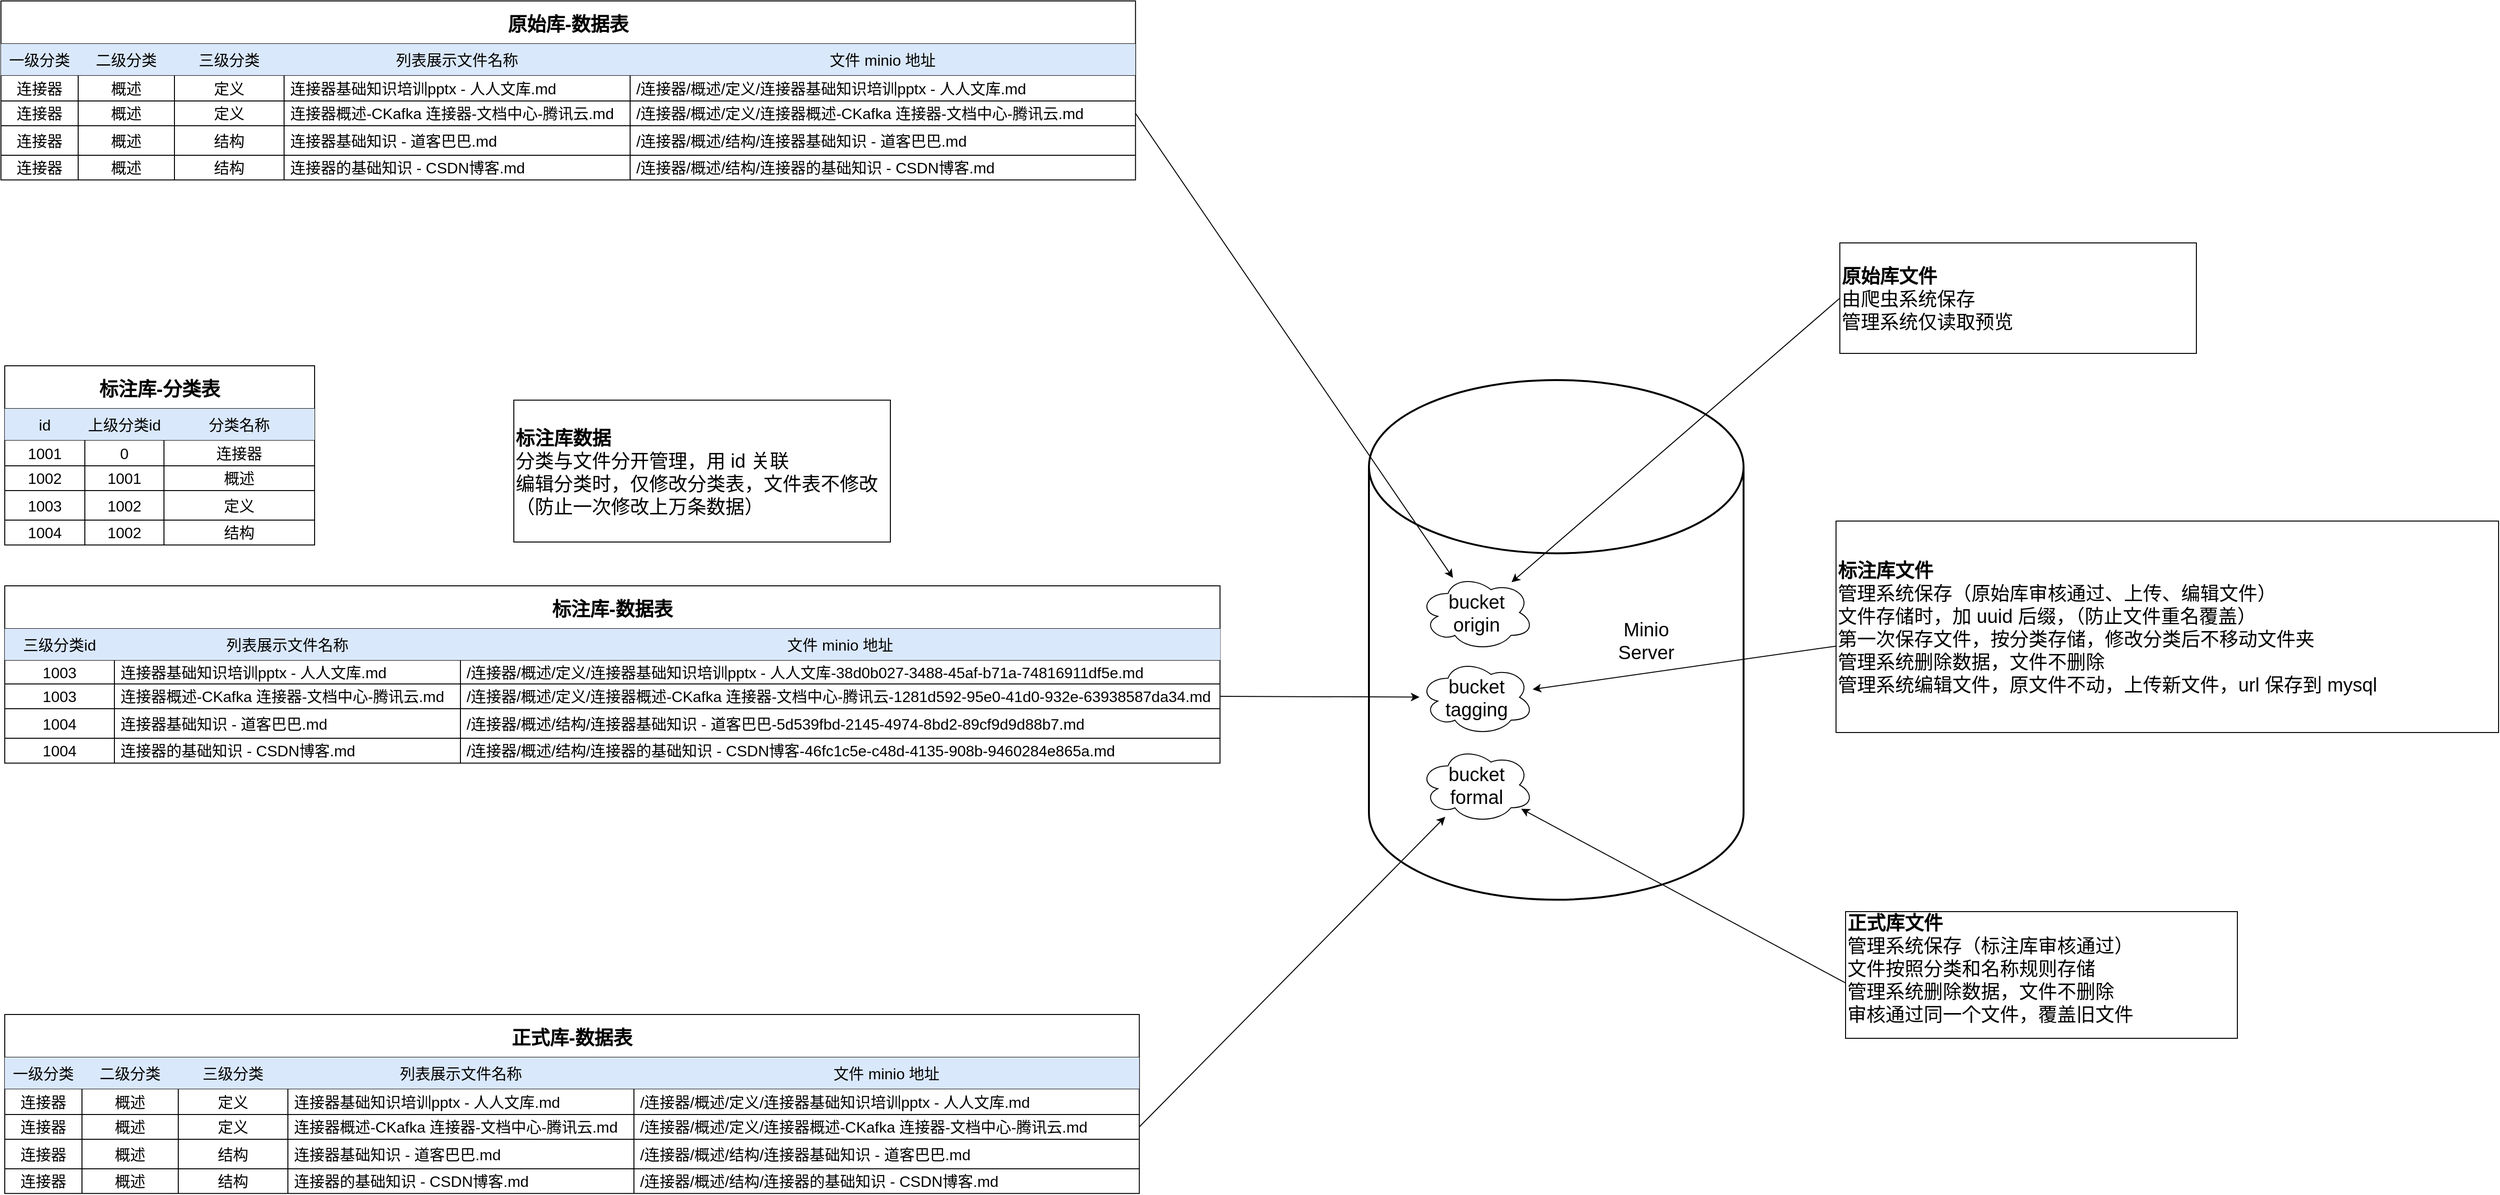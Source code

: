 <mxfile version="26.0.11">
  <diagram id="aS9pjdUC0Do7hMSleVWt" name="第 1 页">
    <mxGraphModel dx="3193" dy="1678" grid="0" gridSize="10" guides="1" tooltips="1" connect="1" arrows="1" fold="1" page="1" pageScale="1" pageWidth="3300" pageHeight="2339" background="none" math="0" shadow="0">
      <root>
        <mxCell id="0" />
        <mxCell id="1" parent="0" />
        <mxCell id="HyDP0fXbinYU09aLnzdq-5" value="原始库-数据表" style="shape=table;startSize=45;container=1;collapsible=0;childLayout=tableLayout;strokeColor=default;fontSize=20;movable=1;resizable=1;rotatable=1;deletable=1;editable=1;locked=0;connectable=1;align=center;fontStyle=1" parent="1" vertex="1">
          <mxGeometry x="142" y="184" width="1190.144" height="187.876" as="geometry" />
        </mxCell>
        <mxCell id="HyDP0fXbinYU09aLnzdq-6" value="" style="shape=tableRow;horizontal=0;startSize=0;swimlaneHead=0;swimlaneBody=0;strokeColor=inherit;top=0;left=0;bottom=0;right=0;collapsible=0;dropTarget=0;fillColor=none;points=[[0,0.5],[1,0.5]];portConstraint=eastwest;fontSize=16;" parent="HyDP0fXbinYU09aLnzdq-5" vertex="1">
          <mxGeometry y="45" width="1190.144" height="33" as="geometry" />
        </mxCell>
        <mxCell id="HyDP0fXbinYU09aLnzdq-21" value="一级分类" style="shape=partialRectangle;html=1;whiteSpace=wrap;connectable=0;strokeColor=#6c8ebf;overflow=hidden;fillColor=#dae8fc;top=0;left=0;bottom=0;right=0;pointerEvents=1;fontSize=16;align=center;" parent="HyDP0fXbinYU09aLnzdq-6" vertex="1">
          <mxGeometry width="81" height="33" as="geometry">
            <mxRectangle width="81" height="33" as="alternateBounds" />
          </mxGeometry>
        </mxCell>
        <mxCell id="HyDP0fXbinYU09aLnzdq-7" value="二级分类" style="shape=partialRectangle;html=1;whiteSpace=wrap;connectable=0;strokeColor=#6c8ebf;overflow=hidden;fillColor=#dae8fc;top=0;left=0;bottom=0;right=0;pointerEvents=1;fontSize=16;align=center;" parent="HyDP0fXbinYU09aLnzdq-6" vertex="1">
          <mxGeometry x="81" width="101" height="33" as="geometry">
            <mxRectangle width="101" height="33" as="alternateBounds" />
          </mxGeometry>
        </mxCell>
        <mxCell id="HyDP0fXbinYU09aLnzdq-8" value="三级分类" style="shape=partialRectangle;html=1;whiteSpace=wrap;connectable=0;strokeColor=#6c8ebf;overflow=hidden;fillColor=#dae8fc;top=0;left=0;bottom=0;right=0;pointerEvents=1;fontSize=16;align=center;" parent="HyDP0fXbinYU09aLnzdq-6" vertex="1">
          <mxGeometry x="182" width="115" height="33" as="geometry">
            <mxRectangle width="115" height="33" as="alternateBounds" />
          </mxGeometry>
        </mxCell>
        <mxCell id="-tEQGCjNAktsvQ3V7sKn-14" value="列表展示文件名称" style="shape=partialRectangle;html=1;whiteSpace=wrap;connectable=0;strokeColor=#6c8ebf;overflow=hidden;fillColor=#dae8fc;top=0;left=0;bottom=0;right=0;pointerEvents=1;fontSize=16;align=center;" vertex="1" parent="HyDP0fXbinYU09aLnzdq-6">
          <mxGeometry x="297" width="363" height="33" as="geometry">
            <mxRectangle width="363" height="33" as="alternateBounds" />
          </mxGeometry>
        </mxCell>
        <mxCell id="HyDP0fXbinYU09aLnzdq-9" value="文件 minio 地址" style="shape=partialRectangle;html=1;whiteSpace=wrap;connectable=0;strokeColor=#6c8ebf;overflow=hidden;fillColor=#dae8fc;top=0;left=0;bottom=0;right=0;pointerEvents=1;fontSize=16;align=center;" parent="HyDP0fXbinYU09aLnzdq-6" vertex="1">
          <mxGeometry x="660" width="530" height="33" as="geometry">
            <mxRectangle width="530" height="33" as="alternateBounds" />
          </mxGeometry>
        </mxCell>
        <mxCell id="HyDP0fXbinYU09aLnzdq-10" value="" style="shape=tableRow;horizontal=0;startSize=0;swimlaneHead=0;swimlaneBody=0;strokeColor=inherit;top=0;left=0;bottom=0;right=0;collapsible=0;dropTarget=0;fillColor=none;points=[[0,0.5],[1,0.5]];portConstraint=eastwest;fontSize=16;" parent="HyDP0fXbinYU09aLnzdq-5" vertex="1">
          <mxGeometry y="78" width="1190.144" height="27" as="geometry" />
        </mxCell>
        <mxCell id="HyDP0fXbinYU09aLnzdq-22" value="连接器" style="shape=partialRectangle;html=1;whiteSpace=wrap;connectable=0;strokeColor=inherit;overflow=hidden;fillColor=none;top=0;left=0;bottom=0;right=0;pointerEvents=1;fontSize=16;align=center;" parent="HyDP0fXbinYU09aLnzdq-10" vertex="1">
          <mxGeometry width="81" height="27" as="geometry">
            <mxRectangle width="81" height="27" as="alternateBounds" />
          </mxGeometry>
        </mxCell>
        <mxCell id="HyDP0fXbinYU09aLnzdq-11" value="概述" style="shape=partialRectangle;html=1;whiteSpace=wrap;connectable=0;strokeColor=inherit;overflow=hidden;fillColor=none;top=0;left=0;bottom=0;right=0;pointerEvents=1;fontSize=16;align=center;" parent="HyDP0fXbinYU09aLnzdq-10" vertex="1">
          <mxGeometry x="81" width="101" height="27" as="geometry">
            <mxRectangle width="101" height="27" as="alternateBounds" />
          </mxGeometry>
        </mxCell>
        <mxCell id="HyDP0fXbinYU09aLnzdq-12" value="定义" style="shape=partialRectangle;html=1;whiteSpace=wrap;connectable=0;strokeColor=inherit;overflow=hidden;fillColor=none;top=0;left=0;bottom=0;right=0;pointerEvents=1;fontSize=16;align=center;" parent="HyDP0fXbinYU09aLnzdq-10" vertex="1">
          <mxGeometry x="182" width="115" height="27" as="geometry">
            <mxRectangle width="115" height="27" as="alternateBounds" />
          </mxGeometry>
        </mxCell>
        <mxCell id="-tEQGCjNAktsvQ3V7sKn-15" value="&lt;span style=&quot;&quot;&gt;&amp;nbsp;连接器基础知识培训pptx - 人人文库.md&lt;/span&gt;" style="shape=partialRectangle;html=1;whiteSpace=wrap;connectable=0;strokeColor=inherit;overflow=hidden;fillColor=none;top=0;left=0;bottom=0;right=0;pointerEvents=1;fontSize=16;align=left;" vertex="1" parent="HyDP0fXbinYU09aLnzdq-10">
          <mxGeometry x="297" width="363" height="27" as="geometry">
            <mxRectangle width="363" height="27" as="alternateBounds" />
          </mxGeometry>
        </mxCell>
        <mxCell id="HyDP0fXbinYU09aLnzdq-13" value="&amp;nbsp;/连接器/概述/定义/连接器基础知识培训pptx - 人人文库.md" style="shape=partialRectangle;html=1;whiteSpace=wrap;connectable=0;strokeColor=inherit;overflow=hidden;fillColor=none;top=0;left=0;bottom=0;right=0;pointerEvents=1;fontSize=16;align=left;" parent="HyDP0fXbinYU09aLnzdq-10" vertex="1">
          <mxGeometry x="660" width="530" height="27" as="geometry">
            <mxRectangle width="530" height="27" as="alternateBounds" />
          </mxGeometry>
        </mxCell>
        <mxCell id="HyDP0fXbinYU09aLnzdq-14" value="" style="shape=tableRow;horizontal=0;startSize=0;swimlaneHead=0;swimlaneBody=0;strokeColor=inherit;top=0;left=0;bottom=0;right=0;collapsible=0;dropTarget=0;fillColor=none;points=[[0,0.5],[1,0.5]];portConstraint=eastwest;fontSize=16;" parent="HyDP0fXbinYU09aLnzdq-5" vertex="1">
          <mxGeometry y="105" width="1190.144" height="26" as="geometry" />
        </mxCell>
        <mxCell id="HyDP0fXbinYU09aLnzdq-23" value="连接器" style="shape=partialRectangle;html=1;whiteSpace=wrap;connectable=0;strokeColor=inherit;overflow=hidden;fillColor=none;top=0;left=0;bottom=0;right=0;pointerEvents=1;fontSize=16;align=center;" parent="HyDP0fXbinYU09aLnzdq-14" vertex="1">
          <mxGeometry width="81" height="26" as="geometry">
            <mxRectangle width="81" height="26" as="alternateBounds" />
          </mxGeometry>
        </mxCell>
        <mxCell id="HyDP0fXbinYU09aLnzdq-15" value="概述" style="shape=partialRectangle;html=1;whiteSpace=wrap;connectable=0;strokeColor=inherit;overflow=hidden;fillColor=none;top=0;left=0;bottom=0;right=0;pointerEvents=1;fontSize=16;align=center;" parent="HyDP0fXbinYU09aLnzdq-14" vertex="1">
          <mxGeometry x="81" width="101" height="26" as="geometry">
            <mxRectangle width="101" height="26" as="alternateBounds" />
          </mxGeometry>
        </mxCell>
        <mxCell id="HyDP0fXbinYU09aLnzdq-16" value="定义" style="shape=partialRectangle;html=1;whiteSpace=wrap;connectable=0;strokeColor=inherit;overflow=hidden;fillColor=none;top=0;left=0;bottom=0;right=0;pointerEvents=1;fontSize=16;align=center;" parent="HyDP0fXbinYU09aLnzdq-14" vertex="1">
          <mxGeometry x="182" width="115" height="26" as="geometry">
            <mxRectangle width="115" height="26" as="alternateBounds" />
          </mxGeometry>
        </mxCell>
        <mxCell id="-tEQGCjNAktsvQ3V7sKn-16" value="&amp;nbsp;连接器概述-CKafka 连接器-文档中心-腾讯云.md" style="shape=partialRectangle;html=1;whiteSpace=wrap;connectable=0;strokeColor=inherit;overflow=hidden;fillColor=none;top=0;left=0;bottom=0;right=0;pointerEvents=1;fontSize=16;align=left;" vertex="1" parent="HyDP0fXbinYU09aLnzdq-14">
          <mxGeometry x="297" width="363" height="26" as="geometry">
            <mxRectangle width="363" height="26" as="alternateBounds" />
          </mxGeometry>
        </mxCell>
        <mxCell id="HyDP0fXbinYU09aLnzdq-17" value="&amp;nbsp;/连接器/概述/定义/连接器概述-CKafka 连接器-文档中心-腾讯云.md" style="shape=partialRectangle;html=1;whiteSpace=wrap;connectable=0;strokeColor=inherit;overflow=hidden;fillColor=none;top=0;left=0;bottom=0;right=0;pointerEvents=1;fontSize=16;align=left;" parent="HyDP0fXbinYU09aLnzdq-14" vertex="1">
          <mxGeometry x="660" width="530" height="26" as="geometry">
            <mxRectangle width="530" height="26" as="alternateBounds" />
          </mxGeometry>
        </mxCell>
        <mxCell id="HyDP0fXbinYU09aLnzdq-30" style="shape=tableRow;horizontal=0;startSize=0;swimlaneHead=0;swimlaneBody=0;strokeColor=inherit;top=0;left=0;bottom=0;right=0;collapsible=0;dropTarget=0;fillColor=none;points=[[0,0.5],[1,0.5]];portConstraint=eastwest;fontSize=16;" parent="HyDP0fXbinYU09aLnzdq-5" vertex="1">
          <mxGeometry y="131" width="1190.144" height="31" as="geometry" />
        </mxCell>
        <mxCell id="HyDP0fXbinYU09aLnzdq-31" value="连接器" style="shape=partialRectangle;html=1;whiteSpace=wrap;connectable=0;strokeColor=inherit;overflow=hidden;fillColor=none;top=0;left=0;bottom=0;right=0;pointerEvents=1;fontSize=16;align=center;" parent="HyDP0fXbinYU09aLnzdq-30" vertex="1">
          <mxGeometry width="81" height="31" as="geometry">
            <mxRectangle width="81" height="31" as="alternateBounds" />
          </mxGeometry>
        </mxCell>
        <mxCell id="HyDP0fXbinYU09aLnzdq-32" value="概述" style="shape=partialRectangle;html=1;whiteSpace=wrap;connectable=0;strokeColor=inherit;overflow=hidden;fillColor=none;top=0;left=0;bottom=0;right=0;pointerEvents=1;fontSize=16;align=center;" parent="HyDP0fXbinYU09aLnzdq-30" vertex="1">
          <mxGeometry x="81" width="101" height="31" as="geometry">
            <mxRectangle width="101" height="31" as="alternateBounds" />
          </mxGeometry>
        </mxCell>
        <mxCell id="HyDP0fXbinYU09aLnzdq-33" value="结构" style="shape=partialRectangle;html=1;whiteSpace=wrap;connectable=0;strokeColor=inherit;overflow=hidden;fillColor=none;top=0;left=0;bottom=0;right=0;pointerEvents=1;fontSize=16;align=center;" parent="HyDP0fXbinYU09aLnzdq-30" vertex="1">
          <mxGeometry x="182" width="115" height="31" as="geometry">
            <mxRectangle width="115" height="31" as="alternateBounds" />
          </mxGeometry>
        </mxCell>
        <mxCell id="-tEQGCjNAktsvQ3V7sKn-17" value="&amp;nbsp;连接器基础知识 - 道客巴巴.md" style="shape=partialRectangle;html=1;whiteSpace=wrap;connectable=0;strokeColor=inherit;overflow=hidden;fillColor=none;top=0;left=0;bottom=0;right=0;pointerEvents=1;fontSize=16;align=left;" vertex="1" parent="HyDP0fXbinYU09aLnzdq-30">
          <mxGeometry x="297" width="363" height="31" as="geometry">
            <mxRectangle width="363" height="31" as="alternateBounds" />
          </mxGeometry>
        </mxCell>
        <mxCell id="HyDP0fXbinYU09aLnzdq-34" value="&amp;nbsp;/连接器/概述/结构/连接器基础知识 - 道客巴巴.md" style="shape=partialRectangle;html=1;whiteSpace=wrap;connectable=0;strokeColor=inherit;overflow=hidden;fillColor=none;top=0;left=0;bottom=0;right=0;pointerEvents=1;fontSize=16;align=left;" parent="HyDP0fXbinYU09aLnzdq-30" vertex="1">
          <mxGeometry x="660" width="530" height="31" as="geometry">
            <mxRectangle width="530" height="31" as="alternateBounds" />
          </mxGeometry>
        </mxCell>
        <mxCell id="HyDP0fXbinYU09aLnzdq-35" style="shape=tableRow;horizontal=0;startSize=0;swimlaneHead=0;swimlaneBody=0;strokeColor=inherit;top=0;left=0;bottom=0;right=0;collapsible=0;dropTarget=0;fillColor=none;points=[[0,0.5],[1,0.5]];portConstraint=eastwest;fontSize=16;" parent="HyDP0fXbinYU09aLnzdq-5" vertex="1">
          <mxGeometry y="162" width="1190.144" height="26" as="geometry" />
        </mxCell>
        <mxCell id="HyDP0fXbinYU09aLnzdq-36" value="连接器" style="shape=partialRectangle;html=1;whiteSpace=wrap;connectable=0;strokeColor=inherit;overflow=hidden;fillColor=none;top=0;left=0;bottom=0;right=0;pointerEvents=1;fontSize=16;align=center;" parent="HyDP0fXbinYU09aLnzdq-35" vertex="1">
          <mxGeometry width="81" height="26" as="geometry">
            <mxRectangle width="81" height="26" as="alternateBounds" />
          </mxGeometry>
        </mxCell>
        <mxCell id="HyDP0fXbinYU09aLnzdq-37" value="概述" style="shape=partialRectangle;html=1;whiteSpace=wrap;connectable=0;strokeColor=inherit;overflow=hidden;fillColor=none;top=0;left=0;bottom=0;right=0;pointerEvents=1;fontSize=16;align=center;" parent="HyDP0fXbinYU09aLnzdq-35" vertex="1">
          <mxGeometry x="81" width="101" height="26" as="geometry">
            <mxRectangle width="101" height="26" as="alternateBounds" />
          </mxGeometry>
        </mxCell>
        <mxCell id="HyDP0fXbinYU09aLnzdq-38" value="结构" style="shape=partialRectangle;html=1;whiteSpace=wrap;connectable=0;strokeColor=inherit;overflow=hidden;fillColor=none;top=0;left=0;bottom=0;right=0;pointerEvents=1;fontSize=16;align=center;" parent="HyDP0fXbinYU09aLnzdq-35" vertex="1">
          <mxGeometry x="182" width="115" height="26" as="geometry">
            <mxRectangle width="115" height="26" as="alternateBounds" />
          </mxGeometry>
        </mxCell>
        <mxCell id="-tEQGCjNAktsvQ3V7sKn-18" value="&amp;nbsp;连接器的基础知识 - CSDN博客.md" style="shape=partialRectangle;html=1;whiteSpace=wrap;connectable=0;strokeColor=inherit;overflow=hidden;fillColor=none;top=0;left=0;bottom=0;right=0;pointerEvents=1;fontSize=16;align=left;" vertex="1" parent="HyDP0fXbinYU09aLnzdq-35">
          <mxGeometry x="297" width="363" height="26" as="geometry">
            <mxRectangle width="363" height="26" as="alternateBounds" />
          </mxGeometry>
        </mxCell>
        <mxCell id="HyDP0fXbinYU09aLnzdq-39" value="&amp;nbsp;/连接器/概述/结构/连接器的基础知识 - CSDN博客.md" style="shape=partialRectangle;html=1;whiteSpace=wrap;connectable=0;strokeColor=inherit;overflow=hidden;fillColor=none;top=0;left=0;bottom=0;right=0;pointerEvents=1;fontSize=16;align=left;" parent="HyDP0fXbinYU09aLnzdq-35" vertex="1">
          <mxGeometry x="660" width="530" height="26" as="geometry">
            <mxRectangle width="530" height="26" as="alternateBounds" />
          </mxGeometry>
        </mxCell>
        <mxCell id="HyDP0fXbinYU09aLnzdq-201" value="&lt;div&gt;&lt;span style=&quot;background-color: transparent; color: light-dark(rgb(0, 0, 0), rgb(255, 255, 255));&quot;&gt;&amp;nbsp; &amp;nbsp; &amp;nbsp; &amp;nbsp; &amp;nbsp; &amp;nbsp; &amp;nbsp; &amp;nbsp; &amp;nbsp; &amp;nbsp; &amp;nbsp; &amp;nbsp; &amp;nbsp; &amp;nbsp; &amp;nbsp; &amp;nbsp; &amp;nbsp; Minio&lt;/span&gt;&lt;/div&gt;&lt;div&gt;&lt;span style=&quot;background-color: transparent; color: light-dark(rgb(0, 0, 0), rgb(255, 255, 255));&quot;&gt;&amp;nbsp; &amp;nbsp; &amp;nbsp; &amp;nbsp; &amp;nbsp; &amp;nbsp; &amp;nbsp; &amp;nbsp; &amp;nbsp; &amp;nbsp; &amp;nbsp; &amp;nbsp; &amp;nbsp; &amp;nbsp; &amp;nbsp; &amp;nbsp; &amp;nbsp; Server&lt;/span&gt;&lt;/div&gt;" style="strokeWidth=2;html=1;shape=mxgraph.flowchart.database;whiteSpace=wrap;fontSize=20;" parent="1" vertex="1">
          <mxGeometry x="1577" y="582" width="393" height="545.5" as="geometry" />
        </mxCell>
        <mxCell id="-tEQGCjNAktsvQ3V7sKn-1" value="bucket&lt;div&gt;origin&lt;/div&gt;" style="ellipse;shape=cloud;whiteSpace=wrap;html=1;fontSize=20;" vertex="1" parent="1">
          <mxGeometry x="1630" y="786" width="120" height="80" as="geometry" />
        </mxCell>
        <mxCell id="-tEQGCjNAktsvQ3V7sKn-2" value="bucket&lt;div&gt;tagging&lt;/div&gt;" style="ellipse;shape=cloud;whiteSpace=wrap;html=1;fontSize=20;" vertex="1" parent="1">
          <mxGeometry x="1630" y="875" width="120" height="80" as="geometry" />
        </mxCell>
        <mxCell id="-tEQGCjNAktsvQ3V7sKn-3" value="bucket&lt;div&gt;formal&lt;/div&gt;" style="ellipse;shape=cloud;whiteSpace=wrap;html=1;fontSize=20;" vertex="1" parent="1">
          <mxGeometry x="1630" y="967" width="120" height="80" as="geometry" />
        </mxCell>
        <mxCell id="-tEQGCjNAktsvQ3V7sKn-8" value="" style="endArrow=classic;html=1;rounded=0;fontSize=20;exitX=1;exitY=0.5;exitDx=0;exitDy=0;" edge="1" parent="1" source="HyDP0fXbinYU09aLnzdq-14" target="-tEQGCjNAktsvQ3V7sKn-1">
          <mxGeometry width="50" height="50" relative="1" as="geometry">
            <mxPoint x="1205" y="250" as="sourcePoint" />
            <mxPoint x="1404" y="414" as="targetPoint" />
          </mxGeometry>
        </mxCell>
        <mxCell id="-tEQGCjNAktsvQ3V7sKn-23" value="标注库-数据表" style="shape=table;startSize=45;container=1;collapsible=0;childLayout=tableLayout;strokeColor=default;fontSize=20;movable=1;resizable=1;rotatable=1;deletable=1;editable=1;locked=0;connectable=1;align=center;fontStyle=1" vertex="1" parent="1">
          <mxGeometry x="146" y="798" width="1274.788" height="186.138" as="geometry" />
        </mxCell>
        <mxCell id="-tEQGCjNAktsvQ3V7sKn-24" value="" style="shape=tableRow;horizontal=0;startSize=0;swimlaneHead=0;swimlaneBody=0;strokeColor=inherit;top=0;left=0;bottom=0;right=0;collapsible=0;dropTarget=0;fillColor=none;points=[[0,0.5],[1,0.5]];portConstraint=eastwest;fontSize=16;" vertex="1" parent="-tEQGCjNAktsvQ3V7sKn-23">
          <mxGeometry y="45" width="1274.788" height="33" as="geometry" />
        </mxCell>
        <mxCell id="-tEQGCjNAktsvQ3V7sKn-27" value="三级分类id" style="shape=partialRectangle;html=1;whiteSpace=wrap;connectable=0;strokeColor=#6c8ebf;overflow=hidden;fillColor=#dae8fc;top=0;left=0;bottom=0;right=0;pointerEvents=1;fontSize=16;align=center;" vertex="1" parent="-tEQGCjNAktsvQ3V7sKn-24">
          <mxGeometry width="115" height="33" as="geometry">
            <mxRectangle width="115" height="33" as="alternateBounds" />
          </mxGeometry>
        </mxCell>
        <mxCell id="-tEQGCjNAktsvQ3V7sKn-28" value="列表展示文件名称" style="shape=partialRectangle;html=1;whiteSpace=wrap;connectable=0;strokeColor=#6c8ebf;overflow=hidden;fillColor=#dae8fc;top=0;left=0;bottom=0;right=0;pointerEvents=1;fontSize=16;align=center;" vertex="1" parent="-tEQGCjNAktsvQ3V7sKn-24">
          <mxGeometry x="115" width="363" height="33" as="geometry">
            <mxRectangle width="363" height="33" as="alternateBounds" />
          </mxGeometry>
        </mxCell>
        <mxCell id="-tEQGCjNAktsvQ3V7sKn-29" value="文件 minio 地址" style="shape=partialRectangle;html=1;whiteSpace=wrap;connectable=0;strokeColor=#6c8ebf;overflow=hidden;fillColor=#dae8fc;top=0;left=0;bottom=0;right=0;pointerEvents=1;fontSize=16;align=center;" vertex="1" parent="-tEQGCjNAktsvQ3V7sKn-24">
          <mxGeometry x="478" width="797" height="33" as="geometry">
            <mxRectangle width="797" height="33" as="alternateBounds" />
          </mxGeometry>
        </mxCell>
        <mxCell id="-tEQGCjNAktsvQ3V7sKn-30" value="" style="shape=tableRow;horizontal=0;startSize=0;swimlaneHead=0;swimlaneBody=0;strokeColor=inherit;top=0;left=0;bottom=0;right=0;collapsible=0;dropTarget=0;fillColor=none;points=[[0,0.5],[1,0.5]];portConstraint=eastwest;fontSize=16;" vertex="1" parent="-tEQGCjNAktsvQ3V7sKn-23">
          <mxGeometry y="78" width="1274.788" height="25" as="geometry" />
        </mxCell>
        <mxCell id="-tEQGCjNAktsvQ3V7sKn-33" value="1003" style="shape=partialRectangle;html=1;whiteSpace=wrap;connectable=0;strokeColor=inherit;overflow=hidden;fillColor=none;top=0;left=0;bottom=0;right=0;pointerEvents=1;fontSize=16;align=center;" vertex="1" parent="-tEQGCjNAktsvQ3V7sKn-30">
          <mxGeometry width="115" height="25" as="geometry">
            <mxRectangle width="115" height="25" as="alternateBounds" />
          </mxGeometry>
        </mxCell>
        <mxCell id="-tEQGCjNAktsvQ3V7sKn-34" value="&lt;span style=&quot;&quot;&gt;&amp;nbsp;连接器基础知识培训pptx - 人人文库.md&lt;/span&gt;" style="shape=partialRectangle;html=1;whiteSpace=wrap;connectable=0;strokeColor=inherit;overflow=hidden;fillColor=none;top=0;left=0;bottom=0;right=0;pointerEvents=1;fontSize=16;align=left;" vertex="1" parent="-tEQGCjNAktsvQ3V7sKn-30">
          <mxGeometry x="115" width="363" height="25" as="geometry">
            <mxRectangle width="363" height="25" as="alternateBounds" />
          </mxGeometry>
        </mxCell>
        <mxCell id="-tEQGCjNAktsvQ3V7sKn-35" value="&amp;nbsp;/连接器/概述/定义/连接器基础知识培训pptx - 人人文库-38d0b027-3488-45af-b71a-74816911df5e.md" style="shape=partialRectangle;html=1;whiteSpace=wrap;connectable=0;strokeColor=inherit;overflow=hidden;fillColor=none;top=0;left=0;bottom=0;right=0;pointerEvents=1;fontSize=16;align=left;" vertex="1" parent="-tEQGCjNAktsvQ3V7sKn-30">
          <mxGeometry x="478" width="797" height="25" as="geometry">
            <mxRectangle width="797" height="25" as="alternateBounds" />
          </mxGeometry>
        </mxCell>
        <mxCell id="-tEQGCjNAktsvQ3V7sKn-36" value="" style="shape=tableRow;horizontal=0;startSize=0;swimlaneHead=0;swimlaneBody=0;strokeColor=inherit;top=0;left=0;bottom=0;right=0;collapsible=0;dropTarget=0;fillColor=none;points=[[0,0.5],[1,0.5]];portConstraint=eastwest;fontSize=16;" vertex="1" parent="-tEQGCjNAktsvQ3V7sKn-23">
          <mxGeometry y="103" width="1274.788" height="26" as="geometry" />
        </mxCell>
        <mxCell id="-tEQGCjNAktsvQ3V7sKn-39" value="1003" style="shape=partialRectangle;html=1;whiteSpace=wrap;connectable=0;strokeColor=inherit;overflow=hidden;fillColor=none;top=0;left=0;bottom=0;right=0;pointerEvents=1;fontSize=16;align=center;" vertex="1" parent="-tEQGCjNAktsvQ3V7sKn-36">
          <mxGeometry width="115" height="26" as="geometry">
            <mxRectangle width="115" height="26" as="alternateBounds" />
          </mxGeometry>
        </mxCell>
        <mxCell id="-tEQGCjNAktsvQ3V7sKn-40" value="&amp;nbsp;连接器概述-CKafka 连接器-文档中心-腾讯云.md" style="shape=partialRectangle;html=1;whiteSpace=wrap;connectable=0;strokeColor=inherit;overflow=hidden;fillColor=none;top=0;left=0;bottom=0;right=0;pointerEvents=1;fontSize=16;align=left;" vertex="1" parent="-tEQGCjNAktsvQ3V7sKn-36">
          <mxGeometry x="115" width="363" height="26" as="geometry">
            <mxRectangle width="363" height="26" as="alternateBounds" />
          </mxGeometry>
        </mxCell>
        <mxCell id="-tEQGCjNAktsvQ3V7sKn-41" value="&amp;nbsp;/连接器/概述/定义/连接器概述-CKafka 连接器-文档中心-腾讯云-1281d592-95e0-41d0-932e-63938587da34.md" style="shape=partialRectangle;html=1;whiteSpace=wrap;connectable=0;strokeColor=inherit;overflow=hidden;fillColor=none;top=0;left=0;bottom=0;right=0;pointerEvents=1;fontSize=16;align=left;" vertex="1" parent="-tEQGCjNAktsvQ3V7sKn-36">
          <mxGeometry x="478" width="797" height="26" as="geometry">
            <mxRectangle width="797" height="26" as="alternateBounds" />
          </mxGeometry>
        </mxCell>
        <mxCell id="-tEQGCjNAktsvQ3V7sKn-42" style="shape=tableRow;horizontal=0;startSize=0;swimlaneHead=0;swimlaneBody=0;strokeColor=inherit;top=0;left=0;bottom=0;right=0;collapsible=0;dropTarget=0;fillColor=none;points=[[0,0.5],[1,0.5]];portConstraint=eastwest;fontSize=16;" vertex="1" parent="-tEQGCjNAktsvQ3V7sKn-23">
          <mxGeometry y="129" width="1274.788" height="31" as="geometry" />
        </mxCell>
        <mxCell id="-tEQGCjNAktsvQ3V7sKn-45" value="1004" style="shape=partialRectangle;html=1;whiteSpace=wrap;connectable=0;strokeColor=inherit;overflow=hidden;fillColor=none;top=0;left=0;bottom=0;right=0;pointerEvents=1;fontSize=16;align=center;" vertex="1" parent="-tEQGCjNAktsvQ3V7sKn-42">
          <mxGeometry width="115" height="31" as="geometry">
            <mxRectangle width="115" height="31" as="alternateBounds" />
          </mxGeometry>
        </mxCell>
        <mxCell id="-tEQGCjNAktsvQ3V7sKn-46" value="&amp;nbsp;连接器基础知识 - 道客巴巴.md" style="shape=partialRectangle;html=1;whiteSpace=wrap;connectable=0;strokeColor=inherit;overflow=hidden;fillColor=none;top=0;left=0;bottom=0;right=0;pointerEvents=1;fontSize=16;align=left;" vertex="1" parent="-tEQGCjNAktsvQ3V7sKn-42">
          <mxGeometry x="115" width="363" height="31" as="geometry">
            <mxRectangle width="363" height="31" as="alternateBounds" />
          </mxGeometry>
        </mxCell>
        <mxCell id="-tEQGCjNAktsvQ3V7sKn-47" value="&amp;nbsp;/连接器/概述/结构/连接器基础知识 - 道客巴巴-5d539fbd-2145-4974-8bd2-89cf9d9d88b7.md" style="shape=partialRectangle;html=1;whiteSpace=wrap;connectable=0;strokeColor=inherit;overflow=hidden;fillColor=none;top=0;left=0;bottom=0;right=0;pointerEvents=1;fontSize=16;align=left;" vertex="1" parent="-tEQGCjNAktsvQ3V7sKn-42">
          <mxGeometry x="478" width="797" height="31" as="geometry">
            <mxRectangle width="797" height="31" as="alternateBounds" />
          </mxGeometry>
        </mxCell>
        <mxCell id="-tEQGCjNAktsvQ3V7sKn-48" style="shape=tableRow;horizontal=0;startSize=0;swimlaneHead=0;swimlaneBody=0;strokeColor=inherit;top=0;left=0;bottom=0;right=0;collapsible=0;dropTarget=0;fillColor=none;points=[[0,0.5],[1,0.5]];portConstraint=eastwest;fontSize=16;" vertex="1" parent="-tEQGCjNAktsvQ3V7sKn-23">
          <mxGeometry y="160" width="1274.788" height="26" as="geometry" />
        </mxCell>
        <mxCell id="-tEQGCjNAktsvQ3V7sKn-51" value="1004" style="shape=partialRectangle;html=1;whiteSpace=wrap;connectable=0;strokeColor=inherit;overflow=hidden;fillColor=none;top=0;left=0;bottom=0;right=0;pointerEvents=1;fontSize=16;align=center;" vertex="1" parent="-tEQGCjNAktsvQ3V7sKn-48">
          <mxGeometry width="115" height="26" as="geometry">
            <mxRectangle width="115" height="26" as="alternateBounds" />
          </mxGeometry>
        </mxCell>
        <mxCell id="-tEQGCjNAktsvQ3V7sKn-52" value="&amp;nbsp;连接器的基础知识 - CSDN博客.md" style="shape=partialRectangle;html=1;whiteSpace=wrap;connectable=0;strokeColor=inherit;overflow=hidden;fillColor=none;top=0;left=0;bottom=0;right=0;pointerEvents=1;fontSize=16;align=left;" vertex="1" parent="-tEQGCjNAktsvQ3V7sKn-48">
          <mxGeometry x="115" width="363" height="26" as="geometry">
            <mxRectangle width="363" height="26" as="alternateBounds" />
          </mxGeometry>
        </mxCell>
        <mxCell id="-tEQGCjNAktsvQ3V7sKn-53" value="&amp;nbsp;/连接器/概述/结构/连接器的基础知识 - CSDN博客-46fc1c5e-c48d-4135-908b-9460284e865a.md" style="shape=partialRectangle;html=1;whiteSpace=wrap;connectable=0;strokeColor=inherit;overflow=hidden;fillColor=none;top=0;left=0;bottom=0;right=0;pointerEvents=1;fontSize=16;align=left;" vertex="1" parent="-tEQGCjNAktsvQ3V7sKn-48">
          <mxGeometry x="478" width="797" height="26" as="geometry">
            <mxRectangle width="797" height="26" as="alternateBounds" />
          </mxGeometry>
        </mxCell>
        <mxCell id="-tEQGCjNAktsvQ3V7sKn-54" value="标注库-分类表" style="shape=table;startSize=45;container=1;collapsible=0;childLayout=tableLayout;strokeColor=default;fontSize=20;movable=1;resizable=1;rotatable=1;deletable=1;editable=1;locked=0;connectable=1;align=center;fontStyle=1" vertex="1" parent="1">
          <mxGeometry x="146" y="567" width="325.012" height="188.17" as="geometry" />
        </mxCell>
        <mxCell id="-tEQGCjNAktsvQ3V7sKn-55" value="" style="shape=tableRow;horizontal=0;startSize=0;swimlaneHead=0;swimlaneBody=0;strokeColor=inherit;top=0;left=0;bottom=0;right=0;collapsible=0;dropTarget=0;fillColor=none;points=[[0,0.5],[1,0.5]];portConstraint=eastwest;fontSize=16;" vertex="1" parent="-tEQGCjNAktsvQ3V7sKn-54">
          <mxGeometry y="45" width="325.012" height="33" as="geometry" />
        </mxCell>
        <mxCell id="-tEQGCjNAktsvQ3V7sKn-56" value="id" style="shape=partialRectangle;html=1;whiteSpace=wrap;connectable=0;strokeColor=#6c8ebf;overflow=hidden;fillColor=#dae8fc;top=0;left=0;bottom=0;right=0;pointerEvents=1;fontSize=16;align=center;" vertex="1" parent="-tEQGCjNAktsvQ3V7sKn-55">
          <mxGeometry width="84" height="33" as="geometry">
            <mxRectangle width="84" height="33" as="alternateBounds" />
          </mxGeometry>
        </mxCell>
        <mxCell id="-tEQGCjNAktsvQ3V7sKn-57" value="上级分类id" style="shape=partialRectangle;html=1;whiteSpace=wrap;connectable=0;strokeColor=#6c8ebf;overflow=hidden;fillColor=#dae8fc;top=0;left=0;bottom=0;right=0;pointerEvents=1;fontSize=16;align=center;" vertex="1" parent="-tEQGCjNAktsvQ3V7sKn-55">
          <mxGeometry x="84" width="83" height="33" as="geometry">
            <mxRectangle width="83" height="33" as="alternateBounds" />
          </mxGeometry>
        </mxCell>
        <mxCell id="-tEQGCjNAktsvQ3V7sKn-58" value="分类名称" style="shape=partialRectangle;html=1;whiteSpace=wrap;connectable=0;strokeColor=#6c8ebf;overflow=hidden;fillColor=#dae8fc;top=0;left=0;bottom=0;right=0;pointerEvents=1;fontSize=16;align=center;" vertex="1" parent="-tEQGCjNAktsvQ3V7sKn-55">
          <mxGeometry x="167" width="158" height="33" as="geometry">
            <mxRectangle width="158" height="33" as="alternateBounds" />
          </mxGeometry>
        </mxCell>
        <mxCell id="-tEQGCjNAktsvQ3V7sKn-59" value="" style="shape=tableRow;horizontal=0;startSize=0;swimlaneHead=0;swimlaneBody=0;strokeColor=inherit;top=0;left=0;bottom=0;right=0;collapsible=0;dropTarget=0;fillColor=none;points=[[0,0.5],[1,0.5]];portConstraint=eastwest;fontSize=16;" vertex="1" parent="-tEQGCjNAktsvQ3V7sKn-54">
          <mxGeometry y="78" width="325.012" height="27" as="geometry" />
        </mxCell>
        <mxCell id="-tEQGCjNAktsvQ3V7sKn-60" value="1001" style="shape=partialRectangle;html=1;whiteSpace=wrap;connectable=0;strokeColor=inherit;overflow=hidden;fillColor=none;top=0;left=0;bottom=0;right=0;pointerEvents=1;fontSize=16;align=center;" vertex="1" parent="-tEQGCjNAktsvQ3V7sKn-59">
          <mxGeometry width="84" height="27" as="geometry">
            <mxRectangle width="84" height="27" as="alternateBounds" />
          </mxGeometry>
        </mxCell>
        <mxCell id="-tEQGCjNAktsvQ3V7sKn-61" value="&lt;span style=&quot;&quot;&gt;0&lt;/span&gt;" style="shape=partialRectangle;html=1;whiteSpace=wrap;connectable=0;strokeColor=inherit;overflow=hidden;fillColor=none;top=0;left=0;bottom=0;right=0;pointerEvents=1;fontSize=16;align=center;" vertex="1" parent="-tEQGCjNAktsvQ3V7sKn-59">
          <mxGeometry x="84" width="83" height="27" as="geometry">
            <mxRectangle width="83" height="27" as="alternateBounds" />
          </mxGeometry>
        </mxCell>
        <mxCell id="-tEQGCjNAktsvQ3V7sKn-62" value="&lt;span style=&quot;&quot;&gt;连接器&lt;/span&gt;" style="shape=partialRectangle;html=1;whiteSpace=wrap;connectable=0;strokeColor=inherit;overflow=hidden;fillColor=none;top=0;left=0;bottom=0;right=0;pointerEvents=1;fontSize=16;align=center;" vertex="1" parent="-tEQGCjNAktsvQ3V7sKn-59">
          <mxGeometry x="167" width="158" height="27" as="geometry">
            <mxRectangle width="158" height="27" as="alternateBounds" />
          </mxGeometry>
        </mxCell>
        <mxCell id="-tEQGCjNAktsvQ3V7sKn-63" value="" style="shape=tableRow;horizontal=0;startSize=0;swimlaneHead=0;swimlaneBody=0;strokeColor=inherit;top=0;left=0;bottom=0;right=0;collapsible=0;dropTarget=0;fillColor=none;points=[[0,0.5],[1,0.5]];portConstraint=eastwest;fontSize=16;" vertex="1" parent="-tEQGCjNAktsvQ3V7sKn-54">
          <mxGeometry y="105" width="325.012" height="26" as="geometry" />
        </mxCell>
        <mxCell id="-tEQGCjNAktsvQ3V7sKn-64" value="1002" style="shape=partialRectangle;html=1;whiteSpace=wrap;connectable=0;strokeColor=inherit;overflow=hidden;fillColor=none;top=0;left=0;bottom=0;right=0;pointerEvents=1;fontSize=16;align=center;" vertex="1" parent="-tEQGCjNAktsvQ3V7sKn-63">
          <mxGeometry width="84" height="26" as="geometry">
            <mxRectangle width="84" height="26" as="alternateBounds" />
          </mxGeometry>
        </mxCell>
        <mxCell id="-tEQGCjNAktsvQ3V7sKn-65" value="&lt;span style=&quot;&quot;&gt;1001&lt;/span&gt;" style="shape=partialRectangle;html=1;whiteSpace=wrap;connectable=0;strokeColor=inherit;overflow=hidden;fillColor=none;top=0;left=0;bottom=0;right=0;pointerEvents=1;fontSize=16;align=center;" vertex="1" parent="-tEQGCjNAktsvQ3V7sKn-63">
          <mxGeometry x="84" width="83" height="26" as="geometry">
            <mxRectangle width="83" height="26" as="alternateBounds" />
          </mxGeometry>
        </mxCell>
        <mxCell id="-tEQGCjNAktsvQ3V7sKn-66" value="&lt;span style=&quot;&quot;&gt;概述&lt;/span&gt;" style="shape=partialRectangle;html=1;whiteSpace=wrap;connectable=0;strokeColor=inherit;overflow=hidden;fillColor=none;top=0;left=0;bottom=0;right=0;pointerEvents=1;fontSize=16;align=center;" vertex="1" parent="-tEQGCjNAktsvQ3V7sKn-63">
          <mxGeometry x="167" width="158" height="26" as="geometry">
            <mxRectangle width="158" height="26" as="alternateBounds" />
          </mxGeometry>
        </mxCell>
        <mxCell id="-tEQGCjNAktsvQ3V7sKn-67" style="shape=tableRow;horizontal=0;startSize=0;swimlaneHead=0;swimlaneBody=0;strokeColor=inherit;top=0;left=0;bottom=0;right=0;collapsible=0;dropTarget=0;fillColor=none;points=[[0,0.5],[1,0.5]];portConstraint=eastwest;fontSize=16;" vertex="1" parent="-tEQGCjNAktsvQ3V7sKn-54">
          <mxGeometry y="131" width="325.012" height="31" as="geometry" />
        </mxCell>
        <mxCell id="-tEQGCjNAktsvQ3V7sKn-68" value="1003" style="shape=partialRectangle;html=1;whiteSpace=wrap;connectable=0;strokeColor=inherit;overflow=hidden;fillColor=none;top=0;left=0;bottom=0;right=0;pointerEvents=1;fontSize=16;align=center;" vertex="1" parent="-tEQGCjNAktsvQ3V7sKn-67">
          <mxGeometry width="84" height="31" as="geometry">
            <mxRectangle width="84" height="31" as="alternateBounds" />
          </mxGeometry>
        </mxCell>
        <mxCell id="-tEQGCjNAktsvQ3V7sKn-69" value="&lt;span style=&quot;&quot;&gt;1002&lt;/span&gt;" style="shape=partialRectangle;html=1;whiteSpace=wrap;connectable=0;strokeColor=inherit;overflow=hidden;fillColor=none;top=0;left=0;bottom=0;right=0;pointerEvents=1;fontSize=16;align=center;" vertex="1" parent="-tEQGCjNAktsvQ3V7sKn-67">
          <mxGeometry x="84" width="83" height="31" as="geometry">
            <mxRectangle width="83" height="31" as="alternateBounds" />
          </mxGeometry>
        </mxCell>
        <mxCell id="-tEQGCjNAktsvQ3V7sKn-70" value="&lt;span style=&quot;&quot;&gt;定义&lt;/span&gt;" style="shape=partialRectangle;html=1;whiteSpace=wrap;connectable=0;strokeColor=inherit;overflow=hidden;fillColor=none;top=0;left=0;bottom=0;right=0;pointerEvents=1;fontSize=16;align=center;" vertex="1" parent="-tEQGCjNAktsvQ3V7sKn-67">
          <mxGeometry x="167" width="158" height="31" as="geometry">
            <mxRectangle width="158" height="31" as="alternateBounds" />
          </mxGeometry>
        </mxCell>
        <mxCell id="-tEQGCjNAktsvQ3V7sKn-71" style="shape=tableRow;horizontal=0;startSize=0;swimlaneHead=0;swimlaneBody=0;strokeColor=inherit;top=0;left=0;bottom=0;right=0;collapsible=0;dropTarget=0;fillColor=none;points=[[0,0.5],[1,0.5]];portConstraint=eastwest;fontSize=16;" vertex="1" parent="-tEQGCjNAktsvQ3V7sKn-54">
          <mxGeometry y="162" width="325.012" height="26" as="geometry" />
        </mxCell>
        <mxCell id="-tEQGCjNAktsvQ3V7sKn-72" value="1004" style="shape=partialRectangle;html=1;whiteSpace=wrap;connectable=0;strokeColor=inherit;overflow=hidden;fillColor=none;top=0;left=0;bottom=0;right=0;pointerEvents=1;fontSize=16;align=center;" vertex="1" parent="-tEQGCjNAktsvQ3V7sKn-71">
          <mxGeometry width="84" height="26" as="geometry">
            <mxRectangle width="84" height="26" as="alternateBounds" />
          </mxGeometry>
        </mxCell>
        <mxCell id="-tEQGCjNAktsvQ3V7sKn-73" value="&lt;span style=&quot;&quot;&gt;1002&lt;/span&gt;" style="shape=partialRectangle;html=1;whiteSpace=wrap;connectable=0;strokeColor=inherit;overflow=hidden;fillColor=none;top=0;left=0;bottom=0;right=0;pointerEvents=1;fontSize=16;align=center;" vertex="1" parent="-tEQGCjNAktsvQ3V7sKn-71">
          <mxGeometry x="84" width="83" height="26" as="geometry">
            <mxRectangle width="83" height="26" as="alternateBounds" />
          </mxGeometry>
        </mxCell>
        <mxCell id="-tEQGCjNAktsvQ3V7sKn-74" value="&lt;span style=&quot;&quot;&gt;结构&lt;/span&gt;" style="shape=partialRectangle;html=1;whiteSpace=wrap;connectable=0;strokeColor=inherit;overflow=hidden;fillColor=none;top=0;left=0;bottom=0;right=0;pointerEvents=1;fontSize=16;align=center;" vertex="1" parent="-tEQGCjNAktsvQ3V7sKn-71">
          <mxGeometry x="167" width="158" height="26" as="geometry">
            <mxRectangle width="158" height="26" as="alternateBounds" />
          </mxGeometry>
        </mxCell>
        <mxCell id="-tEQGCjNAktsvQ3V7sKn-75" value="正式库-数据表" style="shape=table;startSize=45;container=1;collapsible=0;childLayout=tableLayout;strokeColor=default;fontSize=20;movable=1;resizable=1;rotatable=1;deletable=1;editable=1;locked=0;connectable=1;align=center;fontStyle=1" vertex="1" parent="1">
          <mxGeometry x="146" y="1248" width="1190.144" height="187.876" as="geometry" />
        </mxCell>
        <mxCell id="-tEQGCjNAktsvQ3V7sKn-76" value="" style="shape=tableRow;horizontal=0;startSize=0;swimlaneHead=0;swimlaneBody=0;strokeColor=inherit;top=0;left=0;bottom=0;right=0;collapsible=0;dropTarget=0;fillColor=none;points=[[0,0.5],[1,0.5]];portConstraint=eastwest;fontSize=16;" vertex="1" parent="-tEQGCjNAktsvQ3V7sKn-75">
          <mxGeometry y="45" width="1190.144" height="33" as="geometry" />
        </mxCell>
        <mxCell id="-tEQGCjNAktsvQ3V7sKn-77" value="一级分类" style="shape=partialRectangle;html=1;whiteSpace=wrap;connectable=0;strokeColor=#6c8ebf;overflow=hidden;fillColor=#dae8fc;top=0;left=0;bottom=0;right=0;pointerEvents=1;fontSize=16;align=center;" vertex="1" parent="-tEQGCjNAktsvQ3V7sKn-76">
          <mxGeometry width="81" height="33" as="geometry">
            <mxRectangle width="81" height="33" as="alternateBounds" />
          </mxGeometry>
        </mxCell>
        <mxCell id="-tEQGCjNAktsvQ3V7sKn-78" value="二级分类" style="shape=partialRectangle;html=1;whiteSpace=wrap;connectable=0;strokeColor=#6c8ebf;overflow=hidden;fillColor=#dae8fc;top=0;left=0;bottom=0;right=0;pointerEvents=1;fontSize=16;align=center;" vertex="1" parent="-tEQGCjNAktsvQ3V7sKn-76">
          <mxGeometry x="81" width="101" height="33" as="geometry">
            <mxRectangle width="101" height="33" as="alternateBounds" />
          </mxGeometry>
        </mxCell>
        <mxCell id="-tEQGCjNAktsvQ3V7sKn-79" value="三级分类" style="shape=partialRectangle;html=1;whiteSpace=wrap;connectable=0;strokeColor=#6c8ebf;overflow=hidden;fillColor=#dae8fc;top=0;left=0;bottom=0;right=0;pointerEvents=1;fontSize=16;align=center;" vertex="1" parent="-tEQGCjNAktsvQ3V7sKn-76">
          <mxGeometry x="182" width="115" height="33" as="geometry">
            <mxRectangle width="115" height="33" as="alternateBounds" />
          </mxGeometry>
        </mxCell>
        <mxCell id="-tEQGCjNAktsvQ3V7sKn-80" value="列表展示文件名称" style="shape=partialRectangle;html=1;whiteSpace=wrap;connectable=0;strokeColor=#6c8ebf;overflow=hidden;fillColor=#dae8fc;top=0;left=0;bottom=0;right=0;pointerEvents=1;fontSize=16;align=center;" vertex="1" parent="-tEQGCjNAktsvQ3V7sKn-76">
          <mxGeometry x="297" width="363" height="33" as="geometry">
            <mxRectangle width="363" height="33" as="alternateBounds" />
          </mxGeometry>
        </mxCell>
        <mxCell id="-tEQGCjNAktsvQ3V7sKn-81" value="文件 minio 地址" style="shape=partialRectangle;html=1;whiteSpace=wrap;connectable=0;strokeColor=#6c8ebf;overflow=hidden;fillColor=#dae8fc;top=0;left=0;bottom=0;right=0;pointerEvents=1;fontSize=16;align=center;" vertex="1" parent="-tEQGCjNAktsvQ3V7sKn-76">
          <mxGeometry x="660" width="530" height="33" as="geometry">
            <mxRectangle width="530" height="33" as="alternateBounds" />
          </mxGeometry>
        </mxCell>
        <mxCell id="-tEQGCjNAktsvQ3V7sKn-82" value="" style="shape=tableRow;horizontal=0;startSize=0;swimlaneHead=0;swimlaneBody=0;strokeColor=inherit;top=0;left=0;bottom=0;right=0;collapsible=0;dropTarget=0;fillColor=none;points=[[0,0.5],[1,0.5]];portConstraint=eastwest;fontSize=16;" vertex="1" parent="-tEQGCjNAktsvQ3V7sKn-75">
          <mxGeometry y="78" width="1190.144" height="27" as="geometry" />
        </mxCell>
        <mxCell id="-tEQGCjNAktsvQ3V7sKn-83" value="连接器" style="shape=partialRectangle;html=1;whiteSpace=wrap;connectable=0;strokeColor=inherit;overflow=hidden;fillColor=none;top=0;left=0;bottom=0;right=0;pointerEvents=1;fontSize=16;align=center;" vertex="1" parent="-tEQGCjNAktsvQ3V7sKn-82">
          <mxGeometry width="81" height="27" as="geometry">
            <mxRectangle width="81" height="27" as="alternateBounds" />
          </mxGeometry>
        </mxCell>
        <mxCell id="-tEQGCjNAktsvQ3V7sKn-84" value="概述" style="shape=partialRectangle;html=1;whiteSpace=wrap;connectable=0;strokeColor=inherit;overflow=hidden;fillColor=none;top=0;left=0;bottom=0;right=0;pointerEvents=1;fontSize=16;align=center;" vertex="1" parent="-tEQGCjNAktsvQ3V7sKn-82">
          <mxGeometry x="81" width="101" height="27" as="geometry">
            <mxRectangle width="101" height="27" as="alternateBounds" />
          </mxGeometry>
        </mxCell>
        <mxCell id="-tEQGCjNAktsvQ3V7sKn-85" value="定义" style="shape=partialRectangle;html=1;whiteSpace=wrap;connectable=0;strokeColor=inherit;overflow=hidden;fillColor=none;top=0;left=0;bottom=0;right=0;pointerEvents=1;fontSize=16;align=center;" vertex="1" parent="-tEQGCjNAktsvQ3V7sKn-82">
          <mxGeometry x="182" width="115" height="27" as="geometry">
            <mxRectangle width="115" height="27" as="alternateBounds" />
          </mxGeometry>
        </mxCell>
        <mxCell id="-tEQGCjNAktsvQ3V7sKn-86" value="&lt;span style=&quot;&quot;&gt;&amp;nbsp;连接器基础知识培训pptx - 人人文库.md&lt;/span&gt;" style="shape=partialRectangle;html=1;whiteSpace=wrap;connectable=0;strokeColor=inherit;overflow=hidden;fillColor=none;top=0;left=0;bottom=0;right=0;pointerEvents=1;fontSize=16;align=left;" vertex="1" parent="-tEQGCjNAktsvQ3V7sKn-82">
          <mxGeometry x="297" width="363" height="27" as="geometry">
            <mxRectangle width="363" height="27" as="alternateBounds" />
          </mxGeometry>
        </mxCell>
        <mxCell id="-tEQGCjNAktsvQ3V7sKn-87" value="&amp;nbsp;/连接器/概述/定义/连接器基础知识培训pptx - 人人文库.md" style="shape=partialRectangle;html=1;whiteSpace=wrap;connectable=0;strokeColor=inherit;overflow=hidden;fillColor=none;top=0;left=0;bottom=0;right=0;pointerEvents=1;fontSize=16;align=left;" vertex="1" parent="-tEQGCjNAktsvQ3V7sKn-82">
          <mxGeometry x="660" width="530" height="27" as="geometry">
            <mxRectangle width="530" height="27" as="alternateBounds" />
          </mxGeometry>
        </mxCell>
        <mxCell id="-tEQGCjNAktsvQ3V7sKn-88" value="" style="shape=tableRow;horizontal=0;startSize=0;swimlaneHead=0;swimlaneBody=0;strokeColor=inherit;top=0;left=0;bottom=0;right=0;collapsible=0;dropTarget=0;fillColor=none;points=[[0,0.5],[1,0.5]];portConstraint=eastwest;fontSize=16;" vertex="1" parent="-tEQGCjNAktsvQ3V7sKn-75">
          <mxGeometry y="105" width="1190.144" height="26" as="geometry" />
        </mxCell>
        <mxCell id="-tEQGCjNAktsvQ3V7sKn-89" value="连接器" style="shape=partialRectangle;html=1;whiteSpace=wrap;connectable=0;strokeColor=inherit;overflow=hidden;fillColor=none;top=0;left=0;bottom=0;right=0;pointerEvents=1;fontSize=16;align=center;" vertex="1" parent="-tEQGCjNAktsvQ3V7sKn-88">
          <mxGeometry width="81" height="26" as="geometry">
            <mxRectangle width="81" height="26" as="alternateBounds" />
          </mxGeometry>
        </mxCell>
        <mxCell id="-tEQGCjNAktsvQ3V7sKn-90" value="概述" style="shape=partialRectangle;html=1;whiteSpace=wrap;connectable=0;strokeColor=inherit;overflow=hidden;fillColor=none;top=0;left=0;bottom=0;right=0;pointerEvents=1;fontSize=16;align=center;" vertex="1" parent="-tEQGCjNAktsvQ3V7sKn-88">
          <mxGeometry x="81" width="101" height="26" as="geometry">
            <mxRectangle width="101" height="26" as="alternateBounds" />
          </mxGeometry>
        </mxCell>
        <mxCell id="-tEQGCjNAktsvQ3V7sKn-91" value="定义" style="shape=partialRectangle;html=1;whiteSpace=wrap;connectable=0;strokeColor=inherit;overflow=hidden;fillColor=none;top=0;left=0;bottom=0;right=0;pointerEvents=1;fontSize=16;align=center;" vertex="1" parent="-tEQGCjNAktsvQ3V7sKn-88">
          <mxGeometry x="182" width="115" height="26" as="geometry">
            <mxRectangle width="115" height="26" as="alternateBounds" />
          </mxGeometry>
        </mxCell>
        <mxCell id="-tEQGCjNAktsvQ3V7sKn-92" value="&amp;nbsp;连接器概述-CKafka 连接器-文档中心-腾讯云.md" style="shape=partialRectangle;html=1;whiteSpace=wrap;connectable=0;strokeColor=inherit;overflow=hidden;fillColor=none;top=0;left=0;bottom=0;right=0;pointerEvents=1;fontSize=16;align=left;" vertex="1" parent="-tEQGCjNAktsvQ3V7sKn-88">
          <mxGeometry x="297" width="363" height="26" as="geometry">
            <mxRectangle width="363" height="26" as="alternateBounds" />
          </mxGeometry>
        </mxCell>
        <mxCell id="-tEQGCjNAktsvQ3V7sKn-93" value="&amp;nbsp;/连接器/概述/定义/连接器概述-CKafka 连接器-文档中心-腾讯云.md" style="shape=partialRectangle;html=1;whiteSpace=wrap;connectable=0;strokeColor=inherit;overflow=hidden;fillColor=none;top=0;left=0;bottom=0;right=0;pointerEvents=1;fontSize=16;align=left;" vertex="1" parent="-tEQGCjNAktsvQ3V7sKn-88">
          <mxGeometry x="660" width="530" height="26" as="geometry">
            <mxRectangle width="530" height="26" as="alternateBounds" />
          </mxGeometry>
        </mxCell>
        <mxCell id="-tEQGCjNAktsvQ3V7sKn-94" style="shape=tableRow;horizontal=0;startSize=0;swimlaneHead=0;swimlaneBody=0;strokeColor=inherit;top=0;left=0;bottom=0;right=0;collapsible=0;dropTarget=0;fillColor=none;points=[[0,0.5],[1,0.5]];portConstraint=eastwest;fontSize=16;" vertex="1" parent="-tEQGCjNAktsvQ3V7sKn-75">
          <mxGeometry y="131" width="1190.144" height="31" as="geometry" />
        </mxCell>
        <mxCell id="-tEQGCjNAktsvQ3V7sKn-95" value="连接器" style="shape=partialRectangle;html=1;whiteSpace=wrap;connectable=0;strokeColor=inherit;overflow=hidden;fillColor=none;top=0;left=0;bottom=0;right=0;pointerEvents=1;fontSize=16;align=center;" vertex="1" parent="-tEQGCjNAktsvQ3V7sKn-94">
          <mxGeometry width="81" height="31" as="geometry">
            <mxRectangle width="81" height="31" as="alternateBounds" />
          </mxGeometry>
        </mxCell>
        <mxCell id="-tEQGCjNAktsvQ3V7sKn-96" value="概述" style="shape=partialRectangle;html=1;whiteSpace=wrap;connectable=0;strokeColor=inherit;overflow=hidden;fillColor=none;top=0;left=0;bottom=0;right=0;pointerEvents=1;fontSize=16;align=center;" vertex="1" parent="-tEQGCjNAktsvQ3V7sKn-94">
          <mxGeometry x="81" width="101" height="31" as="geometry">
            <mxRectangle width="101" height="31" as="alternateBounds" />
          </mxGeometry>
        </mxCell>
        <mxCell id="-tEQGCjNAktsvQ3V7sKn-97" value="结构" style="shape=partialRectangle;html=1;whiteSpace=wrap;connectable=0;strokeColor=inherit;overflow=hidden;fillColor=none;top=0;left=0;bottom=0;right=0;pointerEvents=1;fontSize=16;align=center;" vertex="1" parent="-tEQGCjNAktsvQ3V7sKn-94">
          <mxGeometry x="182" width="115" height="31" as="geometry">
            <mxRectangle width="115" height="31" as="alternateBounds" />
          </mxGeometry>
        </mxCell>
        <mxCell id="-tEQGCjNAktsvQ3V7sKn-98" value="&amp;nbsp;连接器基础知识 - 道客巴巴.md" style="shape=partialRectangle;html=1;whiteSpace=wrap;connectable=0;strokeColor=inherit;overflow=hidden;fillColor=none;top=0;left=0;bottom=0;right=0;pointerEvents=1;fontSize=16;align=left;" vertex="1" parent="-tEQGCjNAktsvQ3V7sKn-94">
          <mxGeometry x="297" width="363" height="31" as="geometry">
            <mxRectangle width="363" height="31" as="alternateBounds" />
          </mxGeometry>
        </mxCell>
        <mxCell id="-tEQGCjNAktsvQ3V7sKn-99" value="&amp;nbsp;/连接器/概述/结构/连接器基础知识 - 道客巴巴.md" style="shape=partialRectangle;html=1;whiteSpace=wrap;connectable=0;strokeColor=inherit;overflow=hidden;fillColor=none;top=0;left=0;bottom=0;right=0;pointerEvents=1;fontSize=16;align=left;" vertex="1" parent="-tEQGCjNAktsvQ3V7sKn-94">
          <mxGeometry x="660" width="530" height="31" as="geometry">
            <mxRectangle width="530" height="31" as="alternateBounds" />
          </mxGeometry>
        </mxCell>
        <mxCell id="-tEQGCjNAktsvQ3V7sKn-100" style="shape=tableRow;horizontal=0;startSize=0;swimlaneHead=0;swimlaneBody=0;strokeColor=inherit;top=0;left=0;bottom=0;right=0;collapsible=0;dropTarget=0;fillColor=none;points=[[0,0.5],[1,0.5]];portConstraint=eastwest;fontSize=16;" vertex="1" parent="-tEQGCjNAktsvQ3V7sKn-75">
          <mxGeometry y="162" width="1190.144" height="26" as="geometry" />
        </mxCell>
        <mxCell id="-tEQGCjNAktsvQ3V7sKn-101" value="连接器" style="shape=partialRectangle;html=1;whiteSpace=wrap;connectable=0;strokeColor=inherit;overflow=hidden;fillColor=none;top=0;left=0;bottom=0;right=0;pointerEvents=1;fontSize=16;align=center;" vertex="1" parent="-tEQGCjNAktsvQ3V7sKn-100">
          <mxGeometry width="81" height="26" as="geometry">
            <mxRectangle width="81" height="26" as="alternateBounds" />
          </mxGeometry>
        </mxCell>
        <mxCell id="-tEQGCjNAktsvQ3V7sKn-102" value="概述" style="shape=partialRectangle;html=1;whiteSpace=wrap;connectable=0;strokeColor=inherit;overflow=hidden;fillColor=none;top=0;left=0;bottom=0;right=0;pointerEvents=1;fontSize=16;align=center;" vertex="1" parent="-tEQGCjNAktsvQ3V7sKn-100">
          <mxGeometry x="81" width="101" height="26" as="geometry">
            <mxRectangle width="101" height="26" as="alternateBounds" />
          </mxGeometry>
        </mxCell>
        <mxCell id="-tEQGCjNAktsvQ3V7sKn-103" value="结构" style="shape=partialRectangle;html=1;whiteSpace=wrap;connectable=0;strokeColor=inherit;overflow=hidden;fillColor=none;top=0;left=0;bottom=0;right=0;pointerEvents=1;fontSize=16;align=center;" vertex="1" parent="-tEQGCjNAktsvQ3V7sKn-100">
          <mxGeometry x="182" width="115" height="26" as="geometry">
            <mxRectangle width="115" height="26" as="alternateBounds" />
          </mxGeometry>
        </mxCell>
        <mxCell id="-tEQGCjNAktsvQ3V7sKn-104" value="&amp;nbsp;连接器的基础知识 - CSDN博客.md" style="shape=partialRectangle;html=1;whiteSpace=wrap;connectable=0;strokeColor=inherit;overflow=hidden;fillColor=none;top=0;left=0;bottom=0;right=0;pointerEvents=1;fontSize=16;align=left;" vertex="1" parent="-tEQGCjNAktsvQ3V7sKn-100">
          <mxGeometry x="297" width="363" height="26" as="geometry">
            <mxRectangle width="363" height="26" as="alternateBounds" />
          </mxGeometry>
        </mxCell>
        <mxCell id="-tEQGCjNAktsvQ3V7sKn-105" value="&amp;nbsp;/连接器/概述/结构/连接器的基础知识 - CSDN博客.md" style="shape=partialRectangle;html=1;whiteSpace=wrap;connectable=0;strokeColor=inherit;overflow=hidden;fillColor=none;top=0;left=0;bottom=0;right=0;pointerEvents=1;fontSize=16;align=left;" vertex="1" parent="-tEQGCjNAktsvQ3V7sKn-100">
          <mxGeometry x="660" width="530" height="26" as="geometry">
            <mxRectangle width="530" height="26" as="alternateBounds" />
          </mxGeometry>
        </mxCell>
        <mxCell id="-tEQGCjNAktsvQ3V7sKn-106" value="" style="endArrow=classic;html=1;rounded=0;fontSize=20;exitX=1;exitY=0.5;exitDx=0;exitDy=0;" edge="1" parent="1" source="-tEQGCjNAktsvQ3V7sKn-36" target="-tEQGCjNAktsvQ3V7sKn-2">
          <mxGeometry width="50" height="50" relative="1" as="geometry">
            <mxPoint x="1364" y="715" as="sourcePoint" />
            <mxPoint x="2168" y="947" as="targetPoint" />
          </mxGeometry>
        </mxCell>
        <mxCell id="-tEQGCjNAktsvQ3V7sKn-107" value="" style="endArrow=classic;html=1;rounded=0;fontSize=20;exitX=1;exitY=0.5;exitDx=0;exitDy=0;" edge="1" parent="1" source="-tEQGCjNAktsvQ3V7sKn-88" target="-tEQGCjNAktsvQ3V7sKn-3">
          <mxGeometry width="50" height="50" relative="1" as="geometry">
            <mxPoint x="1355" y="1196" as="sourcePoint" />
            <mxPoint x="2159" y="1428" as="targetPoint" />
          </mxGeometry>
        </mxCell>
        <mxCell id="-tEQGCjNAktsvQ3V7sKn-110" value="&lt;font style=&quot;font-size: 20px;&quot;&gt;&lt;b&gt;原始库文件&lt;/b&gt;&lt;/font&gt;&lt;div&gt;&lt;font style=&quot;font-size: 20px;&quot;&gt;由爬虫系统保存&lt;br&gt;管理系统仅读取预览&lt;/font&gt;&lt;/div&gt;" style="rounded=0;whiteSpace=wrap;html=1;align=left;" vertex="1" parent="1">
          <mxGeometry x="2071" y="438" width="374" height="116" as="geometry" />
        </mxCell>
        <mxCell id="-tEQGCjNAktsvQ3V7sKn-111" value="&lt;font style=&quot;font-size: 20px;&quot;&gt;&lt;b&gt;标注库文件&lt;/b&gt;&lt;/font&gt;&lt;div&gt;&lt;font style=&quot;font-size: 20px;&quot;&gt;管理系统保存（原始库审核通过、上传、编辑文件）&lt;/font&gt;&lt;/div&gt;&lt;div&gt;&lt;span style=&quot;font-size: 20px;&quot;&gt;文件存储时，加 uuid 后缀，（防止文件重名覆盖）&lt;/span&gt;&lt;/div&gt;&lt;div&gt;&lt;span style=&quot;font-size: 20px;&quot;&gt;第一次保存文件，按分类存储，修改分类后不移动文件夹&lt;/span&gt;&lt;/div&gt;&lt;div&gt;&lt;span style=&quot;font-size: 20px;&quot;&gt;管理系统删除数据，文件不删除&lt;/span&gt;&lt;/div&gt;&lt;div&gt;&lt;span style=&quot;font-size: 20px;&quot;&gt;管理系统编辑文件，原文件不动，上传新文件，url 保存到 mysql&lt;/span&gt;&lt;/div&gt;" style="rounded=0;whiteSpace=wrap;html=1;align=left;" vertex="1" parent="1">
          <mxGeometry x="2067" y="730" width="695" height="222" as="geometry" />
        </mxCell>
        <mxCell id="-tEQGCjNAktsvQ3V7sKn-112" value="&lt;font style=&quot;font-size: 20px;&quot;&gt;&lt;b&gt;正式库文件&lt;/b&gt;&lt;/font&gt;&lt;div&gt;&lt;font style=&quot;font-size: 20px;&quot;&gt;管理系统保存（标注库审核通过）&lt;/font&gt;&lt;/div&gt;&lt;div&gt;&lt;span style=&quot;font-size: 20px;&quot;&gt;文件按照分类和名称规则存储&lt;/span&gt;&lt;/div&gt;&lt;div&gt;&lt;span style=&quot;font-size: 20px;&quot;&gt;管理系统删除&lt;/span&gt;&lt;span style=&quot;font-size: 20px; background-color: transparent; color: light-dark(rgb(0, 0, 0), rgb(255, 255, 255));&quot;&gt;数据&lt;/span&gt;&lt;span style=&quot;font-size: 20px; background-color: transparent; color: light-dark(rgb(0, 0, 0), rgb(255, 255, 255));&quot;&gt;，文件不删除&lt;/span&gt;&lt;/div&gt;&lt;div&gt;&lt;span style=&quot;font-size: 20px;&quot;&gt;审核通过同一个文件，覆盖旧文件&lt;/span&gt;&lt;/div&gt;&lt;div&gt;&lt;br&gt;&lt;/div&gt;" style="rounded=0;whiteSpace=wrap;html=1;align=left;" vertex="1" parent="1">
          <mxGeometry x="2077" y="1140" width="411" height="133" as="geometry" />
        </mxCell>
        <mxCell id="-tEQGCjNAktsvQ3V7sKn-113" value="&lt;font style=&quot;font-size: 20px;&quot;&gt;&lt;b&gt;标注库数据&lt;/b&gt;&lt;/font&gt;&lt;div&gt;&lt;span style=&quot;font-size: 20px;&quot;&gt;分类与文件分开管理，用 id 关联&lt;/span&gt;&lt;/div&gt;&lt;div&gt;&lt;span style=&quot;font-size: 20px;&quot;&gt;编辑分类时，仅修改分类表，文件表不修改（防止一次修改上万条数据）&lt;/span&gt;&lt;/div&gt;" style="rounded=0;whiteSpace=wrap;html=1;align=left;" vertex="1" parent="1">
          <mxGeometry x="680" y="603.08" width="395" height="148.92" as="geometry" />
        </mxCell>
        <mxCell id="-tEQGCjNAktsvQ3V7sKn-114" value="" style="endArrow=classic;html=1;rounded=0;fontSize=20;exitX=0;exitY=0.5;exitDx=0;exitDy=0;" edge="1" parent="1" source="-tEQGCjNAktsvQ3V7sKn-110" target="-tEQGCjNAktsvQ3V7sKn-1">
          <mxGeometry width="50" height="50" relative="1" as="geometry">
            <mxPoint x="1489" y="371.88" as="sourcePoint" />
            <mxPoint x="2134" y="591.88" as="targetPoint" />
          </mxGeometry>
        </mxCell>
        <mxCell id="-tEQGCjNAktsvQ3V7sKn-115" value="" style="endArrow=classic;html=1;rounded=0;fontSize=20;exitX=0.001;exitY=0.591;exitDx=0;exitDy=0;exitPerimeter=0;" edge="1" parent="1" source="-tEQGCjNAktsvQ3V7sKn-111" target="-tEQGCjNAktsvQ3V7sKn-2">
          <mxGeometry width="50" height="50" relative="1" as="geometry">
            <mxPoint x="2081" y="506" as="sourcePoint" />
            <mxPoint x="1737" y="804" as="targetPoint" />
          </mxGeometry>
        </mxCell>
        <mxCell id="-tEQGCjNAktsvQ3V7sKn-116" value="" style="endArrow=classic;html=1;rounded=0;fontSize=20;exitX=-0.001;exitY=0.562;exitDx=0;exitDy=0;exitPerimeter=0;" edge="1" parent="1" source="-tEQGCjNAktsvQ3V7sKn-112" target="-tEQGCjNAktsvQ3V7sKn-3">
          <mxGeometry width="50" height="50" relative="1" as="geometry">
            <mxPoint x="2078" y="871" as="sourcePoint" />
            <mxPoint x="1759" y="917" as="targetPoint" />
          </mxGeometry>
        </mxCell>
      </root>
    </mxGraphModel>
  </diagram>
</mxfile>
